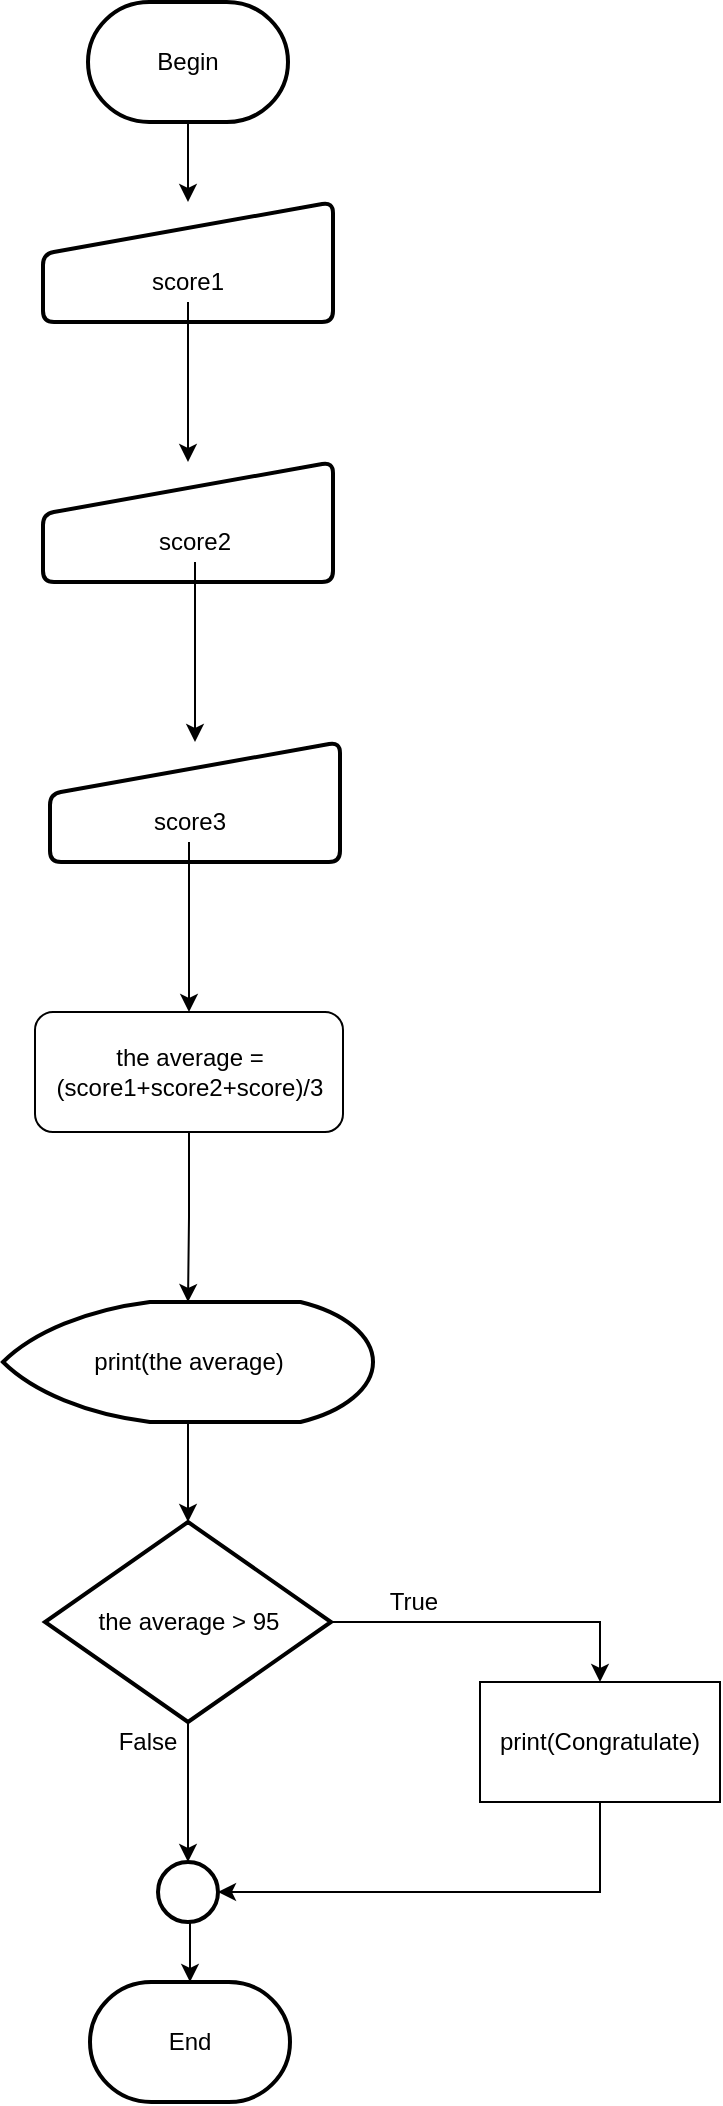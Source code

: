 <mxfile version="10.9.1" type="github"><diagram id="EzpDMql9M6G4pSFs9dvt" name="Page-1"><mxGraphModel dx="1645" dy="993" grid="1" gridSize="10" guides="1" tooltips="1" connect="1" arrows="1" fold="1" page="1" pageScale="1" pageWidth="850" pageHeight="1100" math="0" shadow="0"><root><mxCell id="0"/><mxCell id="1" parent="0"/><mxCell id="06t-V-S9c4D5kv-IKo2w-45" style="edgeStyle=orthogonalEdgeStyle;rounded=0;orthogonalLoop=1;jettySize=auto;html=1;exitX=0.5;exitY=1;exitDx=0;exitDy=0;exitPerimeter=0;entryX=0.5;entryY=0;entryDx=0;entryDy=0;" edge="1" parent="1" source="06t-V-S9c4D5kv-IKo2w-1" target="06t-V-S9c4D5kv-IKo2w-2"><mxGeometry relative="1" as="geometry"/></mxCell><mxCell id="06t-V-S9c4D5kv-IKo2w-1" value="Begin" style="strokeWidth=2;html=1;shape=mxgraph.flowchart.terminator;whiteSpace=wrap;" vertex="1" parent="1"><mxGeometry x="374" y="40" width="100" height="60" as="geometry"/></mxCell><mxCell id="06t-V-S9c4D5kv-IKo2w-2" value="" style="verticalLabelPosition=bottom;verticalAlign=top;html=1;strokeWidth=2;shape=manualInput;whiteSpace=wrap;rounded=1;size=26;arcSize=11;" vertex="1" parent="1"><mxGeometry x="351.5" y="140" width="145" height="60" as="geometry"/></mxCell><mxCell id="06t-V-S9c4D5kv-IKo2w-10" value="" style="verticalLabelPosition=bottom;verticalAlign=top;html=1;strokeWidth=2;shape=manualInput;whiteSpace=wrap;rounded=1;size=26;arcSize=11;" vertex="1" parent="1"><mxGeometry x="351.5" y="270" width="145" height="60" as="geometry"/></mxCell><mxCell id="06t-V-S9c4D5kv-IKo2w-12" value="" style="verticalLabelPosition=bottom;verticalAlign=top;html=1;strokeWidth=2;shape=manualInput;whiteSpace=wrap;rounded=1;size=26;arcSize=11;" vertex="1" parent="1"><mxGeometry x="355" y="410" width="145" height="60" as="geometry"/></mxCell><mxCell id="06t-V-S9c4D5kv-IKo2w-20" style="edgeStyle=orthogonalEdgeStyle;rounded=0;orthogonalLoop=1;jettySize=auto;html=1;exitX=0.5;exitY=1;exitDx=0;exitDy=0;entryX=0.5;entryY=0;entryDx=0;entryDy=0;" edge="1" parent="1" source="06t-V-S9c4D5kv-IKo2w-7" target="06t-V-S9c4D5kv-IKo2w-10"><mxGeometry relative="1" as="geometry"/></mxCell><mxCell id="06t-V-S9c4D5kv-IKo2w-7" value="score1" style="text;html=1;strokeColor=none;fillColor=none;align=center;verticalAlign=middle;whiteSpace=wrap;rounded=0;" vertex="1" parent="1"><mxGeometry x="381" y="170" width="86" height="20" as="geometry"/></mxCell><mxCell id="06t-V-S9c4D5kv-IKo2w-37" style="edgeStyle=orthogonalEdgeStyle;rounded=0;orthogonalLoop=1;jettySize=auto;html=1;exitX=0.5;exitY=1;exitDx=0;exitDy=0;entryX=0.5;entryY=0;entryDx=0;entryDy=0;" edge="1" parent="1" source="06t-V-S9c4D5kv-IKo2w-14" target="06t-V-S9c4D5kv-IKo2w-12"><mxGeometry relative="1" as="geometry"/></mxCell><mxCell id="06t-V-S9c4D5kv-IKo2w-14" value="score2&lt;br&gt;" style="text;html=1;strokeColor=none;fillColor=none;align=center;verticalAlign=middle;whiteSpace=wrap;rounded=0;" vertex="1" parent="1"><mxGeometry x="375" y="300" width="105" height="20" as="geometry"/></mxCell><mxCell id="06t-V-S9c4D5kv-IKo2w-43" style="edgeStyle=orthogonalEdgeStyle;rounded=0;orthogonalLoop=1;jettySize=auto;html=1;exitX=0.5;exitY=1;exitDx=0;exitDy=0;entryX=0.5;entryY=0;entryDx=0;entryDy=0;" edge="1" parent="1" source="06t-V-S9c4D5kv-IKo2w-15" target="06t-V-S9c4D5kv-IKo2w-17"><mxGeometry relative="1" as="geometry"/></mxCell><mxCell id="06t-V-S9c4D5kv-IKo2w-15" value="score3&lt;br&gt;" style="text;html=1;strokeColor=none;fillColor=none;align=center;verticalAlign=middle;whiteSpace=wrap;rounded=0;" vertex="1" parent="1"><mxGeometry x="371.5" y="440" width="106" height="20" as="geometry"/></mxCell><mxCell id="06t-V-S9c4D5kv-IKo2w-44" style="edgeStyle=orthogonalEdgeStyle;rounded=0;orthogonalLoop=1;jettySize=auto;html=1;entryX=0.5;entryY=0;entryDx=0;entryDy=0;entryPerimeter=0;" edge="1" parent="1" source="06t-V-S9c4D5kv-IKo2w-17" target="06t-V-S9c4D5kv-IKo2w-21"><mxGeometry relative="1" as="geometry"/></mxCell><mxCell id="06t-V-S9c4D5kv-IKo2w-17" value="the average = (score1+score2+score)/3" style="rounded=1;whiteSpace=wrap;html=1;" vertex="1" parent="1"><mxGeometry x="347.5" y="545" width="154" height="60" as="geometry"/></mxCell><mxCell id="06t-V-S9c4D5kv-IKo2w-24" style="edgeStyle=orthogonalEdgeStyle;rounded=0;orthogonalLoop=1;jettySize=auto;html=1;exitX=0.5;exitY=1;exitDx=0;exitDy=0;exitPerimeter=0;entryX=0.5;entryY=0;entryDx=0;entryDy=0;entryPerimeter=0;" edge="1" parent="1" source="06t-V-S9c4D5kv-IKo2w-21" target="06t-V-S9c4D5kv-IKo2w-23"><mxGeometry relative="1" as="geometry"/></mxCell><mxCell id="06t-V-S9c4D5kv-IKo2w-21" value="print(the average)" style="strokeWidth=2;html=1;shape=mxgraph.flowchart.display;whiteSpace=wrap;" vertex="1" parent="1"><mxGeometry x="331.5" y="690" width="185" height="60" as="geometry"/></mxCell><mxCell id="06t-V-S9c4D5kv-IKo2w-28" style="edgeStyle=orthogonalEdgeStyle;rounded=0;orthogonalLoop=1;jettySize=auto;html=1;exitX=1;exitY=0.5;exitDx=0;exitDy=0;exitPerimeter=0;entryX=0.5;entryY=0;entryDx=0;entryDy=0;" edge="1" parent="1" source="06t-V-S9c4D5kv-IKo2w-23" target="06t-V-S9c4D5kv-IKo2w-25"><mxGeometry relative="1" as="geometry"/></mxCell><mxCell id="06t-V-S9c4D5kv-IKo2w-31" style="edgeStyle=orthogonalEdgeStyle;rounded=0;orthogonalLoop=1;jettySize=auto;html=1;exitX=0.5;exitY=1;exitDx=0;exitDy=0;exitPerimeter=0;" edge="1" parent="1" source="06t-V-S9c4D5kv-IKo2w-23" target="06t-V-S9c4D5kv-IKo2w-30"><mxGeometry relative="1" as="geometry"/></mxCell><mxCell id="06t-V-S9c4D5kv-IKo2w-23" value="the average &amp;gt; 95" style="strokeWidth=2;html=1;shape=mxgraph.flowchart.decision;whiteSpace=wrap;" vertex="1" parent="1"><mxGeometry x="352.5" y="800" width="143" height="100" as="geometry"/></mxCell><mxCell id="06t-V-S9c4D5kv-IKo2w-32" style="edgeStyle=orthogonalEdgeStyle;rounded=0;orthogonalLoop=1;jettySize=auto;html=1;exitX=0.5;exitY=1;exitDx=0;exitDy=0;entryX=1;entryY=0.5;entryDx=0;entryDy=0;entryPerimeter=0;" edge="1" parent="1" source="06t-V-S9c4D5kv-IKo2w-25" target="06t-V-S9c4D5kv-IKo2w-30"><mxGeometry relative="1" as="geometry"/></mxCell><mxCell id="06t-V-S9c4D5kv-IKo2w-25" value="print(Congratulate)" style="rounded=0;whiteSpace=wrap;html=1;" vertex="1" parent="1"><mxGeometry x="570" y="880" width="120" height="60" as="geometry"/></mxCell><mxCell id="06t-V-S9c4D5kv-IKo2w-29" value="End" style="strokeWidth=2;html=1;shape=mxgraph.flowchart.terminator;whiteSpace=wrap;" vertex="1" parent="1"><mxGeometry x="375" y="1030" width="100" height="60" as="geometry"/></mxCell><mxCell id="06t-V-S9c4D5kv-IKo2w-33" style="edgeStyle=orthogonalEdgeStyle;rounded=0;orthogonalLoop=1;jettySize=auto;html=1;exitX=0.5;exitY=1;exitDx=0;exitDy=0;exitPerimeter=0;entryX=0.5;entryY=0;entryDx=0;entryDy=0;entryPerimeter=0;" edge="1" parent="1" source="06t-V-S9c4D5kv-IKo2w-30" target="06t-V-S9c4D5kv-IKo2w-29"><mxGeometry relative="1" as="geometry"/></mxCell><mxCell id="06t-V-S9c4D5kv-IKo2w-30" value="" style="strokeWidth=2;html=1;shape=mxgraph.flowchart.start_2;whiteSpace=wrap;" vertex="1" parent="1"><mxGeometry x="409" y="970" width="30" height="30" as="geometry"/></mxCell><mxCell id="06t-V-S9c4D5kv-IKo2w-34" value="True" style="text;html=1;strokeColor=none;fillColor=none;align=center;verticalAlign=middle;whiteSpace=wrap;rounded=0;" vertex="1" parent="1"><mxGeometry x="516.5" y="830" width="40" height="20" as="geometry"/></mxCell><mxCell id="06t-V-S9c4D5kv-IKo2w-35" value="False" style="text;html=1;strokeColor=none;fillColor=none;align=center;verticalAlign=middle;whiteSpace=wrap;rounded=0;" vertex="1" parent="1"><mxGeometry x="384" y="900" width="40" height="20" as="geometry"/></mxCell></root></mxGraphModel></diagram></mxfile>